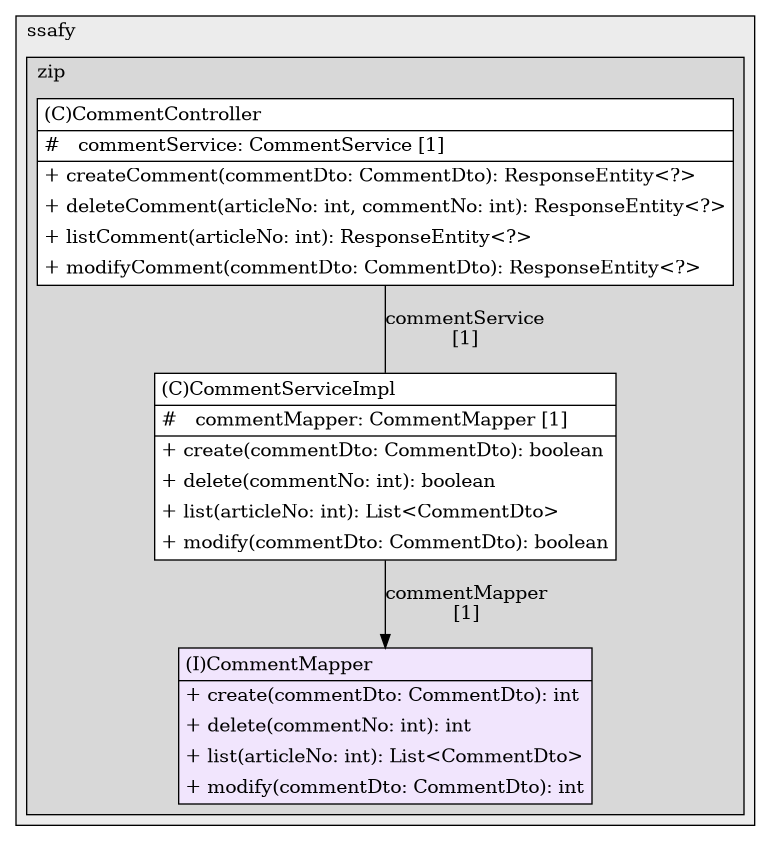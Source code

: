 @startuml

/' diagram meta data start
config=StructureConfiguration;
{
  "projectClassification": {
    "searchMode": "OpenProject", // OpenProject, AllProjects
    "includedProjects": "",
    "pathEndKeywords": "*.impl",
    "isClientPath": "",
    "isClientName": "",
    "isTestPath": "",
    "isTestName": "",
    "isMappingPath": "",
    "isMappingName": "",
    "isDataAccessPath": "",
    "isDataAccessName": "",
    "isDataStructurePath": "",
    "isDataStructureName": "",
    "isInterfaceStructuresPath": "",
    "isInterfaceStructuresName": "",
    "isEntryPointPath": "",
    "isEntryPointName": "",
    "treatFinalFieldsAsMandatory": false
  },
  "graphRestriction": {
    "classPackageExcludeFilter": "",
    "classPackageIncludeFilter": "",
    "classNameExcludeFilter": "",
    "classNameIncludeFilter": "",
    "methodNameExcludeFilter": "",
    "methodNameIncludeFilter": "",
    "removeByInheritance": "", // inheritance/annotation based filtering is done in a second step
    "removeByAnnotation": "",
    "removeByClassPackage": "", // cleanup the graph after inheritance/annotation based filtering is done
    "removeByClassName": "",
    "cutMappings": false,
    "cutEnum": true,
    "cutTests": true,
    "cutClient": true,
    "cutDataAccess": false,
    "cutInterfaceStructures": false,
    "cutDataStructures": false,
    "cutGetterAndSetter": true,
    "cutConstructors": true
  },
  "graphTraversal": {
    "forwardDepth": 6,
    "backwardDepth": 6,
    "classPackageExcludeFilter": "",
    "classPackageIncludeFilter": "",
    "classNameExcludeFilter": "",
    "classNameIncludeFilter": "",
    "methodNameExcludeFilter": "",
    "methodNameIncludeFilter": "",
    "hideMappings": false,
    "hideDataStructures": false,
    "hidePrivateMethods": true,
    "hideInterfaceCalls": true, // indirection: implementation -> interface (is hidden) -> implementation
    "onlyShowApplicationEntryPoints": false, // root node is included
    "useMethodCallsForStructureDiagram": "ForwardOnly" // ForwardOnly, BothDirections, No
  },
  "details": {
    "aggregation": "GroupByClass", // ByClass, GroupByClass, None
    "showClassGenericTypes": true,
    "showMethods": true,
    "showMethodParameterNames": true,
    "showMethodParameterTypes": true,
    "showMethodReturnType": true,
    "showPackageLevels": 2,
    "showDetailedClassStructure": true
  },
  "rootClass": "com.ssafy.zip.comment.model.mapper.CommentMapper",
  "extensionCallbackMethod": "" // qualified.class.name#methodName - signature: public static String method(String)
}
diagram meta data end '/



digraph g {
    rankdir="TB"
    splines=polyline
    

'nodes 
subgraph cluster_109727380 { 
   	label=ssafy
	labeljust=l
	fillcolor="#ececec"
	style=filled
   
   subgraph cluster_82814151 { 
   	label=zip
	labeljust=l
	fillcolor="#d8d8d8"
	style=filled
   
   CommentController149220447[
	label=<<TABLE BORDER="1" CELLBORDER="0" CELLPADDING="4" CELLSPACING="0">
<TR><TD ALIGN="LEFT" >(C)CommentController</TD></TR>
<HR/>
<TR><TD ALIGN="LEFT" >#   commentService: CommentService [1]</TD></TR>
<HR/>
<TR><TD ALIGN="LEFT" >+ createComment(commentDto: CommentDto): ResponseEntity&lt;?&gt;</TD></TR>
<TR><TD ALIGN="LEFT" >+ deleteComment(articleNo: int, commentNo: int): ResponseEntity&lt;?&gt;</TD></TR>
<TR><TD ALIGN="LEFT" >+ listComment(articleNo: int): ResponseEntity&lt;?&gt;</TD></TR>
<TR><TD ALIGN="LEFT" >+ modifyComment(commentDto: CommentDto): ResponseEntity&lt;?&gt;</TD></TR>
</TABLE>>
	style=filled
	margin=0
	shape=plaintext
	fillcolor="#FFFFFF"
];

CommentMapper1731355479[
	label=<<TABLE BORDER="1" CELLBORDER="0" CELLPADDING="4" CELLSPACING="0">
<TR><TD ALIGN="LEFT" >(I)CommentMapper</TD></TR>
<HR/>
<TR><TD ALIGN="LEFT" >+ create(commentDto: CommentDto): int</TD></TR>
<TR><TD ALIGN="LEFT" >+ delete(commentNo: int): int</TD></TR>
<TR><TD ALIGN="LEFT" >+ list(articleNo: int): List&lt;CommentDto&gt;</TD></TR>
<TR><TD ALIGN="LEFT" >+ modify(commentDto: CommentDto): int</TD></TR>
</TABLE>>
	style=filled
	margin=0
	shape=plaintext
	fillcolor="#F1E5FD"
];

CommentServiceImpl985811635[
	label=<<TABLE BORDER="1" CELLBORDER="0" CELLPADDING="4" CELLSPACING="0">
<TR><TD ALIGN="LEFT" >(C)CommentServiceImpl</TD></TR>
<HR/>
<TR><TD ALIGN="LEFT" >#   commentMapper: CommentMapper [1]</TD></TR>
<HR/>
<TR><TD ALIGN="LEFT" >+ create(commentDto: CommentDto): boolean</TD></TR>
<TR><TD ALIGN="LEFT" >+ delete(commentNo: int): boolean</TD></TR>
<TR><TD ALIGN="LEFT" >+ list(articleNo: int): List&lt;CommentDto&gt;</TD></TR>
<TR><TD ALIGN="LEFT" >+ modify(commentDto: CommentDto): boolean</TD></TR>
</TABLE>>
	style=filled
	margin=0
	shape=plaintext
	fillcolor="#FFFFFF"
];
} 
} 

'edges    
CommentController149220447 -> CommentServiceImpl985811635[label="commentService
[1]", arrowhead=none];
CommentServiceImpl985811635 -> CommentMapper1731355479[label="commentMapper
[1]"];
    
}
@enduml